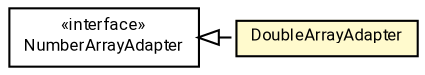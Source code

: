 #!/usr/local/bin/dot
#
# Class diagram 
# Generated by UMLGraph version R5_7_2-60-g0e99a6 (http://www.spinellis.gr/umlgraph/)
#

digraph G {
	graph [fontnames="svg"]
	edge [fontname="Roboto",fontsize=7,labelfontname="Roboto",labelfontsize=7,color="black"];
	node [fontname="Roboto",fontcolor="black",fontsize=8,shape=plaintext,margin=0,width=0,height=0];
	nodesep=0.15;
	ranksep=0.25;
	rankdir=LR;
	// de.lmu.ifi.dbs.elki.utilities.datastructures.arraylike.NumberArrayAdapter<N extends java.lang.Number, A>
	c3451245 [label=<<table title="de.lmu.ifi.dbs.elki.utilities.datastructures.arraylike.NumberArrayAdapter" border="0" cellborder="1" cellspacing="0" cellpadding="2" href="NumberArrayAdapter.html" target="_parent">
		<tr><td><table border="0" cellspacing="0" cellpadding="1">
		<tr><td align="center" balign="center"> &#171;interface&#187; </td></tr>
		<tr><td align="center" balign="center"> <font face="Roboto">NumberArrayAdapter</font> </td></tr>
		</table></td></tr>
		</table>>, URL="NumberArrayAdapter.html"];
	// de.lmu.ifi.dbs.elki.utilities.datastructures.arraylike.DoubleArrayAdapter
	c3451327 [label=<<table title="de.lmu.ifi.dbs.elki.utilities.datastructures.arraylike.DoubleArrayAdapter" border="0" cellborder="1" cellspacing="0" cellpadding="2" bgcolor="lemonChiffon" href="DoubleArrayAdapter.html" target="_parent">
		<tr><td><table border="0" cellspacing="0" cellpadding="1">
		<tr><td align="center" balign="center"> <font face="Roboto">DoubleArrayAdapter</font> </td></tr>
		</table></td></tr>
		</table>>, URL="DoubleArrayAdapter.html"];
	// de.lmu.ifi.dbs.elki.utilities.datastructures.arraylike.DoubleArrayAdapter implements de.lmu.ifi.dbs.elki.utilities.datastructures.arraylike.NumberArrayAdapter<N extends java.lang.Number, A>
	c3451245 -> c3451327 [arrowtail=empty,style=dashed,dir=back,weight=9];
}

